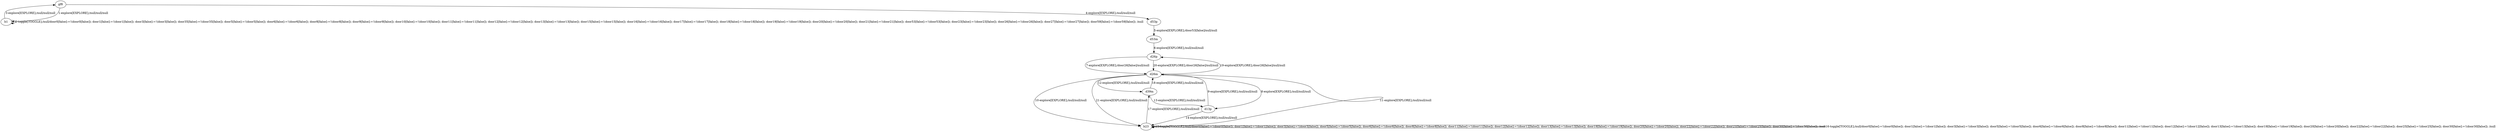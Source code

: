 # Total number of goals covered by this test: 4
# d39m --> d26m
# d26m --> d39m
# d13p --> d26m
# b23 --> d26m

digraph g {
"gf8" -> "b1" [label = "1-explore[EXPLORE];/null/null/null"];
"b1" -> "b1" [label = "2-toggle[TOGGLE];/null/door0[false]:=!(door0[false]); door1[false]:=!(door1[false]); door3[false]:=!(door3[false]); door35[false]:=!(door35[false]); door5[false]:=!(door5[false]); door6[false]:=!(door6[false]); door8[false]:=!(door8[false]); door9[false]:=!(door9[false]); door10[false]:=!(door10[false]); door11[false]:=!(door11[false]); door12[false]:=!(door12[false]); door13[false]:=!(door13[false]); door15[false]:=!(door15[false]); door16[false]:=!(door16[false]); door17[false]:=!(door17[false]); door18[false]:=!(door18[false]); door19[false]:=!(door19[false]); door20[false]:=!(door20[false]); door21[false]:=!(door21[false]); door53[false]:=!(door53[false]); door23[false]:=!(door23[false]); door26[false]:=!(door26[false]); door27[false]:=!(door27[false]); door59[false]:=!(door59[false]); /null"];
"b1" -> "gf8" [label = "3-explore[EXPLORE];/null/null/null"];
"gf8" -> "d53p" [label = "4-explore[EXPLORE];/null/null/null"];
"d53p" -> "d53m" [label = "5-explore[EXPLORE];/door53[false]/null/null"];
"d53m" -> "d26p" [label = "6-explore[EXPLORE];/null/null/null"];
"d26p" -> "d26m" [label = "7-explore[EXPLORE];/door26[false]/null/null"];
"d26m" -> "d13p" [label = "8-explore[EXPLORE];/null/null/null"];
"d13p" -> "d26m" [label = "9-explore[EXPLORE];/null/null/null"];
"d26m" -> "b23" [label = "10-explore[EXPLORE];/null/null/null"];
"b23" -> "d26m" [label = "11-explore[EXPLORE];/null/null/null"];
"d26m" -> "d39m" [label = "12-explore[EXPLORE];/null/null/null"];
"d39m" -> "d13p" [label = "13-explore[EXPLORE];/null/null/null"];
"d13p" -> "b23" [label = "14-explore[EXPLORE];/null/null/null"];
"b23" -> "b23" [label = "15-toggle[TOGGLE];/null/door0[false]:=!(door0[false]); door1[false]:=!(door1[false]); door3[false]:=!(door3[false]); door5[false]:=!(door5[false]); door6[false]:=!(door6[false]); door8[false]:=!(door8[false]); door11[false]:=!(door11[false]); door12[false]:=!(door12[false]); door13[false]:=!(door13[false]); door19[false]:=!(door19[false]); door20[false]:=!(door20[false]); door22[false]:=!(door22[false]); door25[false]:=!(door25[false]); door30[false]:=!(door30[false]); /null"];
"b23" -> "b23" [label = "16-toggle[TOGGLE];/null/door0[false]:=!(door0[false]); door1[false]:=!(door1[false]); door3[false]:=!(door3[false]); door5[false]:=!(door5[false]); door6[false]:=!(door6[false]); door8[false]:=!(door8[false]); door11[false]:=!(door11[false]); door12[false]:=!(door12[false]); door13[false]:=!(door13[false]); door19[false]:=!(door19[false]); door20[false]:=!(door20[false]); door22[false]:=!(door22[false]); door25[false]:=!(door25[false]); door30[false]:=!(door30[false]); /null"];
"b23" -> "d39m" [label = "17-explore[EXPLORE];/null/null/null"];
"d39m" -> "d26m" [label = "18-explore[EXPLORE];/null/null/null"];
"d26m" -> "d26p" [label = "19-explore[EXPLORE];/door26[false]/null/null"];
"d26p" -> "d26m" [label = "20-explore[EXPLORE];/door26[false]/null/null"];
"d26m" -> "b23" [label = "21-explore[EXPLORE];/null/null/null"];
}